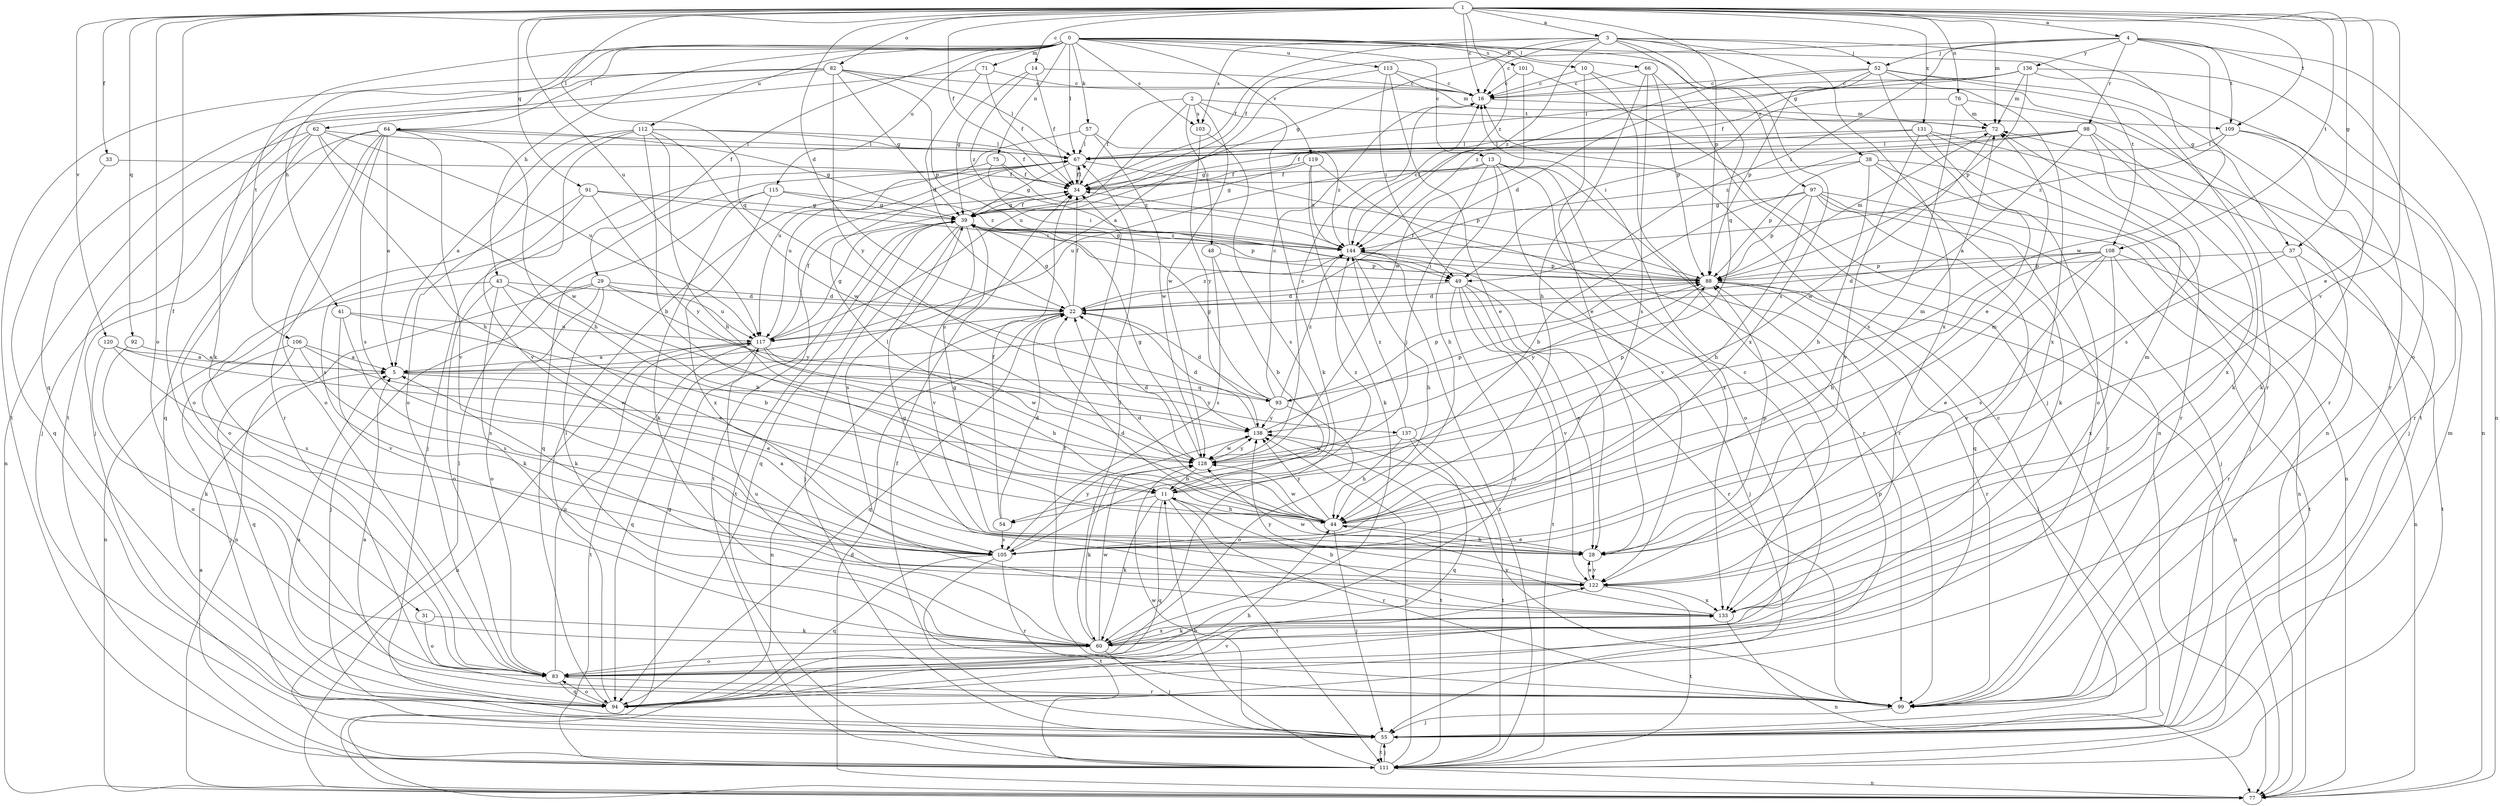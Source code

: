 strict digraph  {
0;
1;
2;
3;
4;
5;
10;
11;
13;
14;
16;
22;
28;
29;
31;
33;
34;
37;
38;
39;
41;
43;
44;
48;
49;
52;
54;
55;
57;
60;
62;
64;
66;
67;
71;
72;
75;
76;
77;
82;
83;
88;
91;
92;
93;
94;
97;
98;
99;
101;
103;
105;
106;
108;
109;
111;
112;
113;
115;
117;
119;
120;
122;
128;
131;
133;
136;
137;
138;
144;
0 -> 10  [label=b];
0 -> 13  [label=c];
0 -> 29  [label=f];
0 -> 41  [label=h];
0 -> 43  [label=h];
0 -> 57  [label=k];
0 -> 62  [label=l];
0 -> 64  [label=l];
0 -> 66  [label=l];
0 -> 67  [label=l];
0 -> 71  [label=m];
0 -> 75  [label=n];
0 -> 97  [label=r];
0 -> 101  [label=s];
0 -> 103  [label=s];
0 -> 106  [label=t];
0 -> 108  [label=t];
0 -> 112  [label=u];
0 -> 113  [label=u];
0 -> 115  [label=u];
0 -> 119  [label=v];
1 -> 3  [label=a];
1 -> 4  [label=a];
1 -> 14  [label=c];
1 -> 16  [label=c];
1 -> 22  [label=d];
1 -> 28  [label=e];
1 -> 31  [label=f];
1 -> 33  [label=f];
1 -> 34  [label=f];
1 -> 37  [label=g];
1 -> 72  [label=m];
1 -> 76  [label=n];
1 -> 82  [label=o];
1 -> 83  [label=o];
1 -> 88  [label=p];
1 -> 91  [label=q];
1 -> 92  [label=q];
1 -> 93  [label=q];
1 -> 108  [label=t];
1 -> 109  [label=t];
1 -> 117  [label=u];
1 -> 120  [label=v];
1 -> 122  [label=v];
1 -> 131  [label=x];
1 -> 144  [label=z];
2 -> 34  [label=f];
2 -> 48  [label=i];
2 -> 60  [label=k];
2 -> 103  [label=s];
2 -> 109  [label=t];
2 -> 117  [label=u];
2 -> 128  [label=w];
3 -> 16  [label=c];
3 -> 34  [label=f];
3 -> 37  [label=g];
3 -> 38  [label=g];
3 -> 39  [label=g];
3 -> 52  [label=j];
3 -> 93  [label=q];
3 -> 103  [label=s];
3 -> 105  [label=s];
3 -> 133  [label=x];
3 -> 144  [label=z];
4 -> 34  [label=f];
4 -> 49  [label=i];
4 -> 52  [label=j];
4 -> 77  [label=n];
4 -> 83  [label=o];
4 -> 98  [label=r];
4 -> 109  [label=t];
4 -> 128  [label=w];
4 -> 136  [label=y];
5 -> 93  [label=q];
5 -> 137  [label=y];
10 -> 16  [label=c];
10 -> 28  [label=e];
10 -> 77  [label=n];
10 -> 133  [label=x];
11 -> 44  [label=h];
11 -> 54  [label=j];
11 -> 60  [label=k];
11 -> 72  [label=m];
11 -> 94  [label=q];
11 -> 99  [label=r];
11 -> 111  [label=t];
11 -> 144  [label=z];
13 -> 34  [label=f];
13 -> 44  [label=h];
13 -> 54  [label=j];
13 -> 83  [label=o];
13 -> 99  [label=r];
13 -> 117  [label=u];
13 -> 122  [label=v];
13 -> 133  [label=x];
14 -> 16  [label=c];
14 -> 34  [label=f];
14 -> 39  [label=g];
14 -> 144  [label=z];
16 -> 72  [label=m];
22 -> 34  [label=f];
22 -> 39  [label=g];
22 -> 77  [label=n];
22 -> 94  [label=q];
22 -> 117  [label=u];
22 -> 144  [label=z];
28 -> 22  [label=d];
28 -> 39  [label=g];
28 -> 44  [label=h];
28 -> 88  [label=p];
28 -> 122  [label=v];
29 -> 22  [label=d];
29 -> 55  [label=j];
29 -> 60  [label=k];
29 -> 77  [label=n];
29 -> 83  [label=o];
29 -> 117  [label=u];
29 -> 138  [label=y];
31 -> 60  [label=k];
31 -> 83  [label=o];
33 -> 34  [label=f];
33 -> 94  [label=q];
34 -> 39  [label=g];
34 -> 67  [label=l];
34 -> 111  [label=t];
37 -> 88  [label=p];
37 -> 99  [label=r];
37 -> 105  [label=s];
37 -> 111  [label=t];
38 -> 34  [label=f];
38 -> 44  [label=h];
38 -> 55  [label=j];
38 -> 60  [label=k];
38 -> 77  [label=n];
38 -> 88  [label=p];
39 -> 34  [label=f];
39 -> 55  [label=j];
39 -> 88  [label=p];
39 -> 94  [label=q];
39 -> 105  [label=s];
39 -> 111  [label=t];
39 -> 122  [label=v];
39 -> 144  [label=z];
41 -> 11  [label=b];
41 -> 105  [label=s];
41 -> 117  [label=u];
41 -> 122  [label=v];
43 -> 11  [label=b];
43 -> 22  [label=d];
43 -> 28  [label=e];
43 -> 60  [label=k];
43 -> 77  [label=n];
43 -> 83  [label=o];
44 -> 22  [label=d];
44 -> 28  [label=e];
44 -> 55  [label=j];
44 -> 67  [label=l];
44 -> 72  [label=m];
44 -> 128  [label=w];
44 -> 138  [label=y];
48 -> 11  [label=b];
48 -> 88  [label=p];
48 -> 105  [label=s];
49 -> 22  [label=d];
49 -> 28  [label=e];
49 -> 83  [label=o];
49 -> 99  [label=r];
49 -> 111  [label=t];
49 -> 122  [label=v];
52 -> 16  [label=c];
52 -> 22  [label=d];
52 -> 28  [label=e];
52 -> 88  [label=p];
52 -> 99  [label=r];
52 -> 111  [label=t];
52 -> 133  [label=x];
52 -> 144  [label=z];
54 -> 22  [label=d];
54 -> 34  [label=f];
54 -> 105  [label=s];
55 -> 16  [label=c];
55 -> 34  [label=f];
55 -> 72  [label=m];
55 -> 111  [label=t];
55 -> 128  [label=w];
57 -> 67  [label=l];
57 -> 117  [label=u];
57 -> 128  [label=w];
57 -> 144  [label=z];
60 -> 16  [label=c];
60 -> 55  [label=j];
60 -> 67  [label=l];
60 -> 83  [label=o];
60 -> 117  [label=u];
60 -> 128  [label=w];
60 -> 133  [label=x];
62 -> 44  [label=h];
62 -> 55  [label=j];
62 -> 67  [label=l];
62 -> 77  [label=n];
62 -> 83  [label=o];
62 -> 117  [label=u];
62 -> 128  [label=w];
64 -> 5  [label=a];
64 -> 39  [label=g];
64 -> 44  [label=h];
64 -> 55  [label=j];
64 -> 67  [label=l];
64 -> 83  [label=o];
64 -> 94  [label=q];
64 -> 99  [label=r];
64 -> 105  [label=s];
64 -> 122  [label=v];
66 -> 16  [label=c];
66 -> 44  [label=h];
66 -> 55  [label=j];
66 -> 88  [label=p];
66 -> 105  [label=s];
67 -> 34  [label=f];
67 -> 39  [label=g];
67 -> 88  [label=p];
67 -> 117  [label=u];
71 -> 16  [label=c];
71 -> 22  [label=d];
71 -> 34  [label=f];
71 -> 111  [label=t];
72 -> 67  [label=l];
72 -> 128  [label=w];
75 -> 34  [label=f];
75 -> 49  [label=i];
75 -> 55  [label=j];
75 -> 144  [label=z];
76 -> 49  [label=i];
76 -> 72  [label=m];
76 -> 99  [label=r];
76 -> 105  [label=s];
77 -> 22  [label=d];
77 -> 39  [label=g];
82 -> 16  [label=c];
82 -> 39  [label=g];
82 -> 60  [label=k];
82 -> 67  [label=l];
82 -> 88  [label=p];
82 -> 94  [label=q];
82 -> 111  [label=t];
82 -> 138  [label=y];
83 -> 94  [label=q];
83 -> 99  [label=r];
83 -> 117  [label=u];
88 -> 22  [label=d];
88 -> 34  [label=f];
88 -> 55  [label=j];
88 -> 72  [label=m];
88 -> 77  [label=n];
88 -> 99  [label=r];
88 -> 138  [label=y];
91 -> 39  [label=g];
91 -> 49  [label=i];
91 -> 83  [label=o];
91 -> 105  [label=s];
91 -> 138  [label=y];
92 -> 5  [label=a];
92 -> 83  [label=o];
93 -> 16  [label=c];
93 -> 22  [label=d];
93 -> 39  [label=g];
93 -> 83  [label=o];
93 -> 88  [label=p];
93 -> 138  [label=y];
93 -> 144  [label=z];
94 -> 5  [label=a];
94 -> 44  [label=h];
94 -> 67  [label=l];
94 -> 83  [label=o];
94 -> 88  [label=p];
94 -> 122  [label=v];
97 -> 11  [label=b];
97 -> 39  [label=g];
97 -> 44  [label=h];
97 -> 55  [label=j];
97 -> 77  [label=n];
97 -> 88  [label=p];
97 -> 94  [label=q];
97 -> 99  [label=r];
98 -> 5  [label=a];
98 -> 34  [label=f];
98 -> 60  [label=k];
98 -> 67  [label=l];
98 -> 105  [label=s];
98 -> 133  [label=x];
98 -> 144  [label=z];
99 -> 5  [label=a];
99 -> 34  [label=f];
99 -> 55  [label=j];
99 -> 138  [label=y];
101 -> 16  [label=c];
101 -> 77  [label=n];
101 -> 128  [label=w];
103 -> 105  [label=s];
103 -> 138  [label=y];
105 -> 5  [label=a];
105 -> 94  [label=q];
105 -> 99  [label=r];
105 -> 111  [label=t];
105 -> 138  [label=y];
106 -> 5  [label=a];
106 -> 28  [label=e];
106 -> 55  [label=j];
106 -> 94  [label=q];
106 -> 105  [label=s];
108 -> 22  [label=d];
108 -> 28  [label=e];
108 -> 44  [label=h];
108 -> 77  [label=n];
108 -> 88  [label=p];
108 -> 111  [label=t];
108 -> 122  [label=v];
108 -> 133  [label=x];
109 -> 60  [label=k];
109 -> 67  [label=l];
109 -> 99  [label=r];
109 -> 144  [label=z];
111 -> 5  [label=a];
111 -> 11  [label=b];
111 -> 55  [label=j];
111 -> 67  [label=l];
111 -> 77  [label=n];
111 -> 138  [label=y];
111 -> 144  [label=z];
112 -> 5  [label=a];
112 -> 11  [label=b];
112 -> 34  [label=f];
112 -> 44  [label=h];
112 -> 67  [label=l];
112 -> 83  [label=o];
112 -> 122  [label=v];
112 -> 128  [label=w];
113 -> 5  [label=a];
113 -> 16  [label=c];
113 -> 28  [label=e];
113 -> 49  [label=i];
113 -> 72  [label=m];
115 -> 39  [label=g];
115 -> 60  [label=k];
115 -> 94  [label=q];
115 -> 133  [label=x];
115 -> 144  [label=z];
117 -> 5  [label=a];
117 -> 34  [label=f];
117 -> 39  [label=g];
117 -> 44  [label=h];
117 -> 77  [label=n];
117 -> 94  [label=q];
117 -> 111  [label=t];
117 -> 128  [label=w];
119 -> 34  [label=f];
119 -> 39  [label=g];
119 -> 60  [label=k];
119 -> 99  [label=r];
119 -> 144  [label=z];
120 -> 5  [label=a];
120 -> 60  [label=k];
120 -> 105  [label=s];
120 -> 128  [label=w];
122 -> 28  [label=e];
122 -> 72  [label=m];
122 -> 111  [label=t];
122 -> 128  [label=w];
122 -> 133  [label=x];
128 -> 11  [label=b];
128 -> 16  [label=c];
128 -> 22  [label=d];
128 -> 39  [label=g];
128 -> 60  [label=k];
128 -> 138  [label=y];
131 -> 39  [label=g];
131 -> 55  [label=j];
131 -> 67  [label=l];
131 -> 83  [label=o];
131 -> 99  [label=r];
131 -> 122  [label=v];
133 -> 11  [label=b];
133 -> 39  [label=g];
133 -> 60  [label=k];
133 -> 77  [label=n];
133 -> 138  [label=y];
136 -> 16  [label=c];
136 -> 34  [label=f];
136 -> 67  [label=l];
136 -> 72  [label=m];
136 -> 77  [label=n];
136 -> 88  [label=p];
136 -> 99  [label=r];
137 -> 44  [label=h];
137 -> 88  [label=p];
137 -> 94  [label=q];
137 -> 111  [label=t];
137 -> 128  [label=w];
137 -> 144  [label=z];
138 -> 22  [label=d];
138 -> 88  [label=p];
138 -> 111  [label=t];
138 -> 128  [label=w];
144 -> 16  [label=c];
144 -> 39  [label=g];
144 -> 44  [label=h];
144 -> 49  [label=i];
144 -> 55  [label=j];
144 -> 88  [label=p];
}
